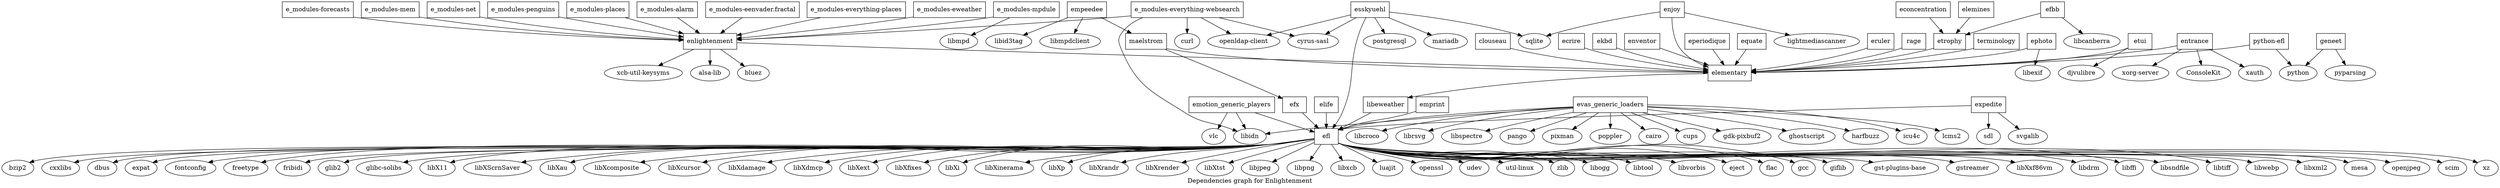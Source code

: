 digraph G {
	graph [label="Dependencies graph for Enlightenment"];
	clouseau	 [shape=box];
	elementary	 [shape=box];
	clouseau -> elementary;
	efl	 [shape=box];
	efl -> bzip2;
	efl -> cxxlibs;
	efl -> dbus;
	efl -> expat;
	efl -> fontconfig;
	efl -> freetype;
	efl -> fribidi;
	efl -> glib2;
	efl -> "glibc-solibs";
	efl -> libX11;
	efl -> libXScrnSaver;
	efl -> libXau;
	efl -> libXcomposite;
	efl -> libXcursor;
	efl -> libXdamage;
	efl -> libXdmcp;
	efl -> libXext;
	efl -> libXfixes;
	efl -> libXi;
	efl -> libXinerama;
	efl -> libXp;
	efl -> libXrandr;
	efl -> libXrender;
	efl -> libXtst;
	efl -> libjpeg;
	efl -> libpng;
	efl -> libxcb;
	efl -> luajit;
	efl -> openssl;
	efl -> udev;
	efl -> "util-linux";
	efl -> zlib;
	efl -> libogg;
	efl -> libtool;
	efl -> libvorbis;
	efl -> eject;
	efl -> flac;
	efl -> gcc;
	efl -> giflib;
	efl -> "gst-plugins-base";
	efl -> gstreamer;
	efl -> libXxf86vm;
	efl -> libdrm;
	efl -> libffi;
	efl -> libsndfile;
	efl -> libtiff;
	efl -> libwebp;
	efl -> libxml2;
	efl -> mesa;
	efl -> openjpeg;
	efl -> scim;
	efl -> xz;
	libeweather	 [shape=box];
	elementary -> libeweather;
	"e_modules-alarm"	 [shape=box];
	enlightenment	 [shape=box];
	"e_modules-alarm" -> enlightenment;
	enlightenment -> elementary;
	enlightenment -> "alsa-lib";
	enlightenment -> bluez;
	enlightenment -> "xcb-util-keysyms";
	"e_modules-eenvader.fractal"	 [shape=box];
	"e_modules-eenvader.fractal" -> enlightenment;
	"e_modules-everything-places"	 [shape=box];
	"e_modules-everything-places" -> enlightenment;
	"e_modules-everything-websearch"	 [shape=box];
	"e_modules-everything-websearch" -> enlightenment;
	"e_modules-everything-websearch" -> curl;
	"e_modules-everything-websearch" -> "cyrus-sasl";
	"e_modules-everything-websearch" -> libidn;
	"e_modules-everything-websearch" -> "openldap-client";
	"e_modules-eweather"	 [shape=box];
	"e_modules-eweather" -> enlightenment;
	libeweather -> efl;
	"e_modules-forecasts"	 [shape=box];
	"e_modules-forecasts" -> enlightenment;
	"e_modules-mem"	 [shape=box];
	"e_modules-mem" -> enlightenment;
	"e_modules-mpdule"	 [shape=box];
	"e_modules-mpdule" -> enlightenment;
	"e_modules-mpdule" -> libmpd;
	"e_modules-net"	 [shape=box];
	"e_modules-net" -> enlightenment;
	"e_modules-penguins"	 [shape=box];
	"e_modules-penguins" -> enlightenment;
	"e_modules-places"	 [shape=box];
	"e_modules-places" -> enlightenment;
	econcentration	 [shape=box];
	etrophy	 [shape=box];
	econcentration -> etrophy;
	etrophy -> elementary;
	ecrire	 [shape=box];
	ecrire -> elementary;
	efbb	 [shape=box];
	efbb -> etrophy;
	efbb -> libcanberra;
	efx	 [shape=box];
	efx -> efl;
	ekbd	 [shape=box];
	ekbd -> elementary;
	elemines	 [shape=box];
	elemines -> etrophy;
	elife	 [shape=box];
	elife -> efl;
	emotion_generic_players	 [shape=box];
	emotion_generic_players -> efl;
	emotion_generic_players -> libidn;
	emotion_generic_players -> vlc;
	empeedee	 [shape=box];
	empeedee -> libid3tag;
	empeedee -> libmpdclient;
	maelstrom	 [shape=box];
	empeedee -> maelstrom;
	maelstrom -> elementary;
	maelstrom -> efx;
	emprint	 [shape=box];
	emprint -> efl;
	enjoy	 [shape=box];
	enjoy -> elementary;
	enjoy -> lightmediascanner;
	enjoy -> sqlite;
	entrance	 [shape=box];
	entrance -> elementary;
	entrance -> ConsoleKit;
	entrance -> xauth;
	entrance -> "xorg-server";
	enventor	 [shape=box];
	enventor -> elementary;
	eperiodique	 [shape=box];
	eperiodique -> elementary;
	ephoto	 [shape=box];
	ephoto -> elementary;
	ephoto -> libexif;
	equate	 [shape=box];
	equate -> elementary;
	eruler	 [shape=box];
	eruler -> elementary;
	esskyuehl	 [shape=box];
	esskyuehl -> efl;
	esskyuehl -> "cyrus-sasl";
	esskyuehl -> "openldap-client";
	esskyuehl -> sqlite;
	esskyuehl -> mariadb;
	esskyuehl -> postgresql;
	etui	 [shape=box];
	etui -> elementary;
	etui -> djvulibre;
	evas_generic_loaders	 [shape=box];
	evas_generic_loaders -> efl;
	evas_generic_loaders -> libidn;
	evas_generic_loaders -> cairo;
	evas_generic_loaders -> cups;
	evas_generic_loaders -> "gdk-pixbuf2";
	evas_generic_loaders -> ghostscript;
	evas_generic_loaders -> harfbuzz;
	evas_generic_loaders -> icu4c;
	evas_generic_loaders -> lcms2;
	evas_generic_loaders -> libcroco;
	evas_generic_loaders -> librsvg;
	evas_generic_loaders -> libspectre;
	evas_generic_loaders -> pango;
	evas_generic_loaders -> pixman;
	evas_generic_loaders -> poppler;
	expedite	 [shape=box];
	expedite -> efl;
	expedite -> sdl;
	expedite -> svgalib;
	geneet	 [shape=box];
	geneet -> pyparsing;
	geneet -> python;
	"python-efl"	 [shape=box];
	"python-efl" -> elementary;
	"python-efl" -> python;
	rage	 [shape=box];
	rage -> elementary;
	terminology	 [shape=box];
	terminology -> elementary;
}

